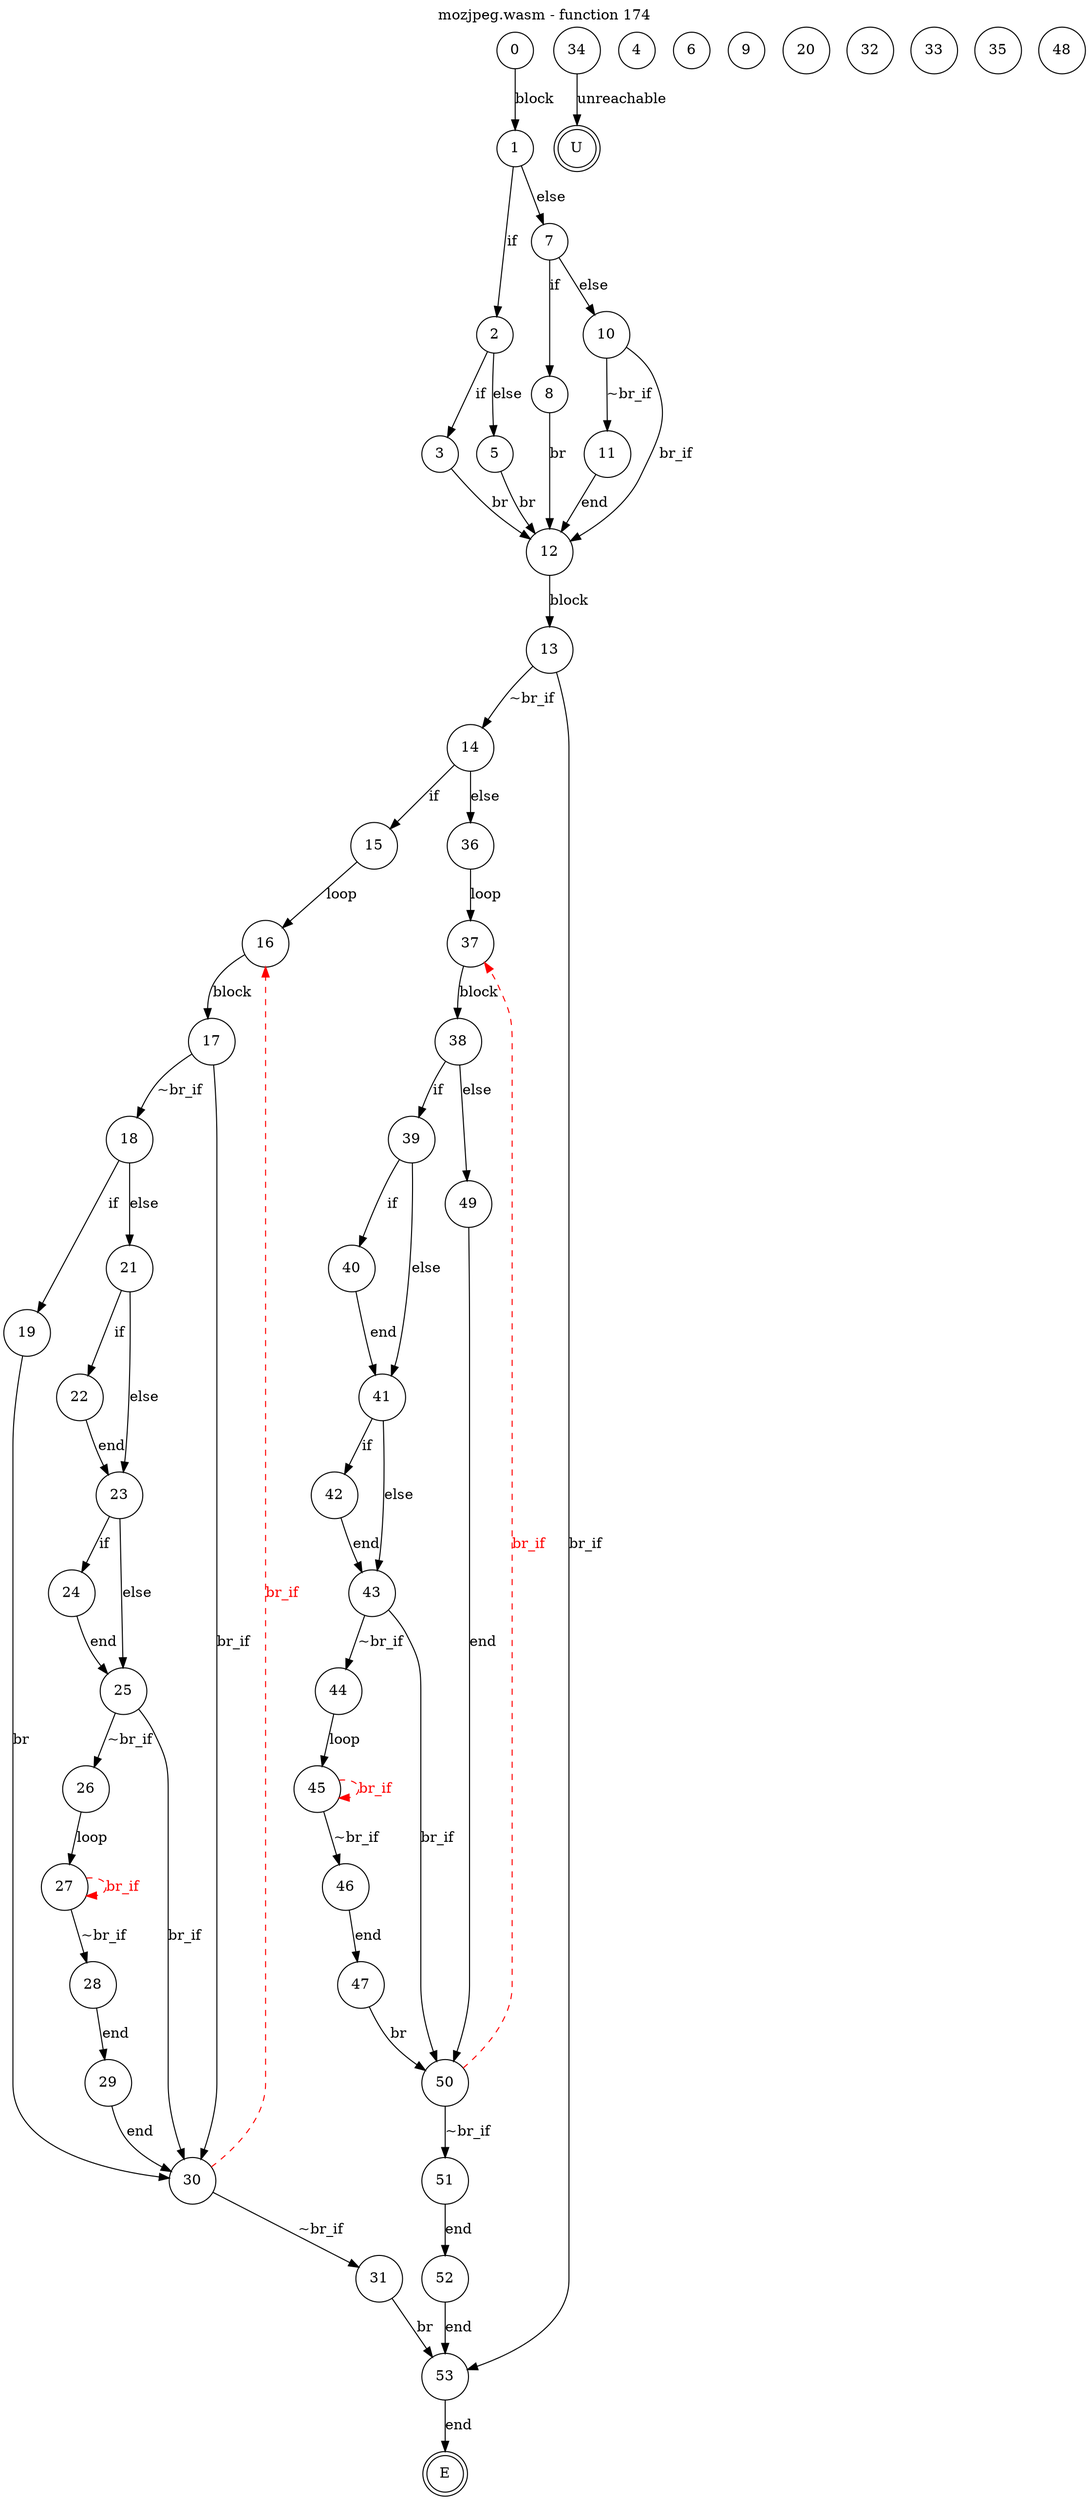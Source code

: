 digraph finite_state_machine {
    label = "mozjpeg.wasm - function 174"
    labelloc =  t
    labelfontsize = 16
    labelfontcolor = black
    labelfontname = "Helvetica"
    node [shape = doublecircle]; E U ;
node [shape=circle, fontcolor=black, style="", label="0"]0
node [shape=circle, fontcolor=black, style="", label="1"]1
node [shape=circle, fontcolor=black, style="", label="2"]2
node [shape=circle, fontcolor=black, style="", label="3"]3
node [shape=circle, fontcolor=black, style="", label="4"]4
node [shape=circle, fontcolor=black, style="", label="5"]5
node [shape=circle, fontcolor=black, style="", label="6"]6
node [shape=circle, fontcolor=black, style="", label="7"]7
node [shape=circle, fontcolor=black, style="", label="8"]8
node [shape=circle, fontcolor=black, style="", label="9"]9
node [shape=circle, fontcolor=black, style="", label="10"]10
node [shape=circle, fontcolor=black, style="", label="11"]11
node [shape=circle, fontcolor=black, style="", label="12"]12
node [shape=circle, fontcolor=black, style="", label="13"]13
node [shape=circle, fontcolor=black, style="", label="14"]14
node [shape=circle, fontcolor=black, style="", label="15"]15
node [shape=circle, fontcolor=black, style="", label="16"]16
node [shape=circle, fontcolor=black, style="", label="17"]17
node [shape=circle, fontcolor=black, style="", label="18"]18
node [shape=circle, fontcolor=black, style="", label="19"]19
node [shape=circle, fontcolor=black, style="", label="20"]20
node [shape=circle, fontcolor=black, style="", label="21"]21
node [shape=circle, fontcolor=black, style="", label="22"]22
node [shape=circle, fontcolor=black, style="", label="23"]23
node [shape=circle, fontcolor=black, style="", label="24"]24
node [shape=circle, fontcolor=black, style="", label="25"]25
node [shape=circle, fontcolor=black, style="", label="26"]26
node [shape=circle, fontcolor=black, style="", label="27"]27
node [shape=circle, fontcolor=black, style="", label="28"]28
node [shape=circle, fontcolor=black, style="", label="29"]29
node [shape=circle, fontcolor=black, style="", label="30"]30
node [shape=circle, fontcolor=black, style="", label="31"]31
node [shape=circle, fontcolor=black, style="", label="32"]32
node [shape=circle, fontcolor=black, style="", label="33"]33
node [shape=circle, fontcolor=black, style="", label="34"]34
node [shape=circle, fontcolor=black, style="", label="35"]35
node [shape=circle, fontcolor=black, style="", label="36"]36
node [shape=circle, fontcolor=black, style="", label="37"]37
node [shape=circle, fontcolor=black, style="", label="38"]38
node [shape=circle, fontcolor=black, style="", label="39"]39
node [shape=circle, fontcolor=black, style="", label="40"]40
node [shape=circle, fontcolor=black, style="", label="41"]41
node [shape=circle, fontcolor=black, style="", label="42"]42
node [shape=circle, fontcolor=black, style="", label="43"]43
node [shape=circle, fontcolor=black, style="", label="44"]44
node [shape=circle, fontcolor=black, style="", label="45"]45
node [shape=circle, fontcolor=black, style="", label="46"]46
node [shape=circle, fontcolor=black, style="", label="47"]47
node [shape=circle, fontcolor=black, style="", label="48"]48
node [shape=circle, fontcolor=black, style="", label="49"]49
node [shape=circle, fontcolor=black, style="", label="50"]50
node [shape=circle, fontcolor=black, style="", label="51"]51
node [shape=circle, fontcolor=black, style="", label="52"]52
node [shape=circle, fontcolor=black, style="", label="53"]53
node [shape=circle, fontcolor=black, style="", label="E"]E
node [shape=circle, fontcolor=black, style="", label="U"]U
    0 -> 1[label="block"];
    1 -> 2[label="if"];
    1 -> 7[label="else"];
    2 -> 3[label="if"];
    2 -> 5[label="else"];
    3 -> 12[label="br"];
    5 -> 12[label="br"];
    7 -> 8[label="if"];
    7 -> 10[label="else"];
    8 -> 12[label="br"];
    10 -> 11[label="~br_if"];
    10 -> 12[label="br_if"];
    11 -> 12[label="end"];
    12 -> 13[label="block"];
    13 -> 14[label="~br_if"];
    13 -> 53[label="br_if"];
    14 -> 15[label="if"];
    14 -> 36[label="else"];
    15 -> 16[label="loop"];
    16 -> 17[label="block"];
    17 -> 18[label="~br_if"];
    17 -> 30[label="br_if"];
    18 -> 19[label="if"];
    18 -> 21[label="else"];
    19 -> 30[label="br"];
    21 -> 22[label="if"];
    21 -> 23[label="else"];
    22 -> 23[label="end"];
    23 -> 24[label="if"];
    23 -> 25[label="else"];
    24 -> 25[label="end"];
    25 -> 26[label="~br_if"];
    25 -> 30[label="br_if"];
    26 -> 27[label="loop"];
    27 -> 28[label="~br_if"];
    27 -> 27[style="dashed" color="red" fontcolor="red" label="br_if"];
    28 -> 29[label="end"];
    29 -> 30[label="end"];
    30 -> 31[label="~br_if"];
    30 -> 16[style="dashed" color="red" fontcolor="red" label="br_if"];
    31 -> 53[label="br"];
    34 -> U[label="unreachable"];
    36 -> 37[label="loop"];
    37 -> 38[label="block"];
    38 -> 39[label="if"];
    38 -> 49[label="else"];
    39 -> 40[label="if"];
    39 -> 41[label="else"];
    40 -> 41[label="end"];
    41 -> 42[label="if"];
    41 -> 43[label="else"];
    42 -> 43[label="end"];
    43 -> 44[label="~br_if"];
    43 -> 50[label="br_if"];
    44 -> 45[label="loop"];
    45 -> 46[label="~br_if"];
    45 -> 45[style="dashed" color="red" fontcolor="red" label="br_if"];
    46 -> 47[label="end"];
    47 -> 50[label="br"];
    49 -> 50[label="end"];
    50 -> 51[label="~br_if"];
    50 -> 37[style="dashed" color="red" fontcolor="red" label="br_if"];
    51 -> 52[label="end"];
    52 -> 53[label="end"];
    53 -> E[label="end"];
}
